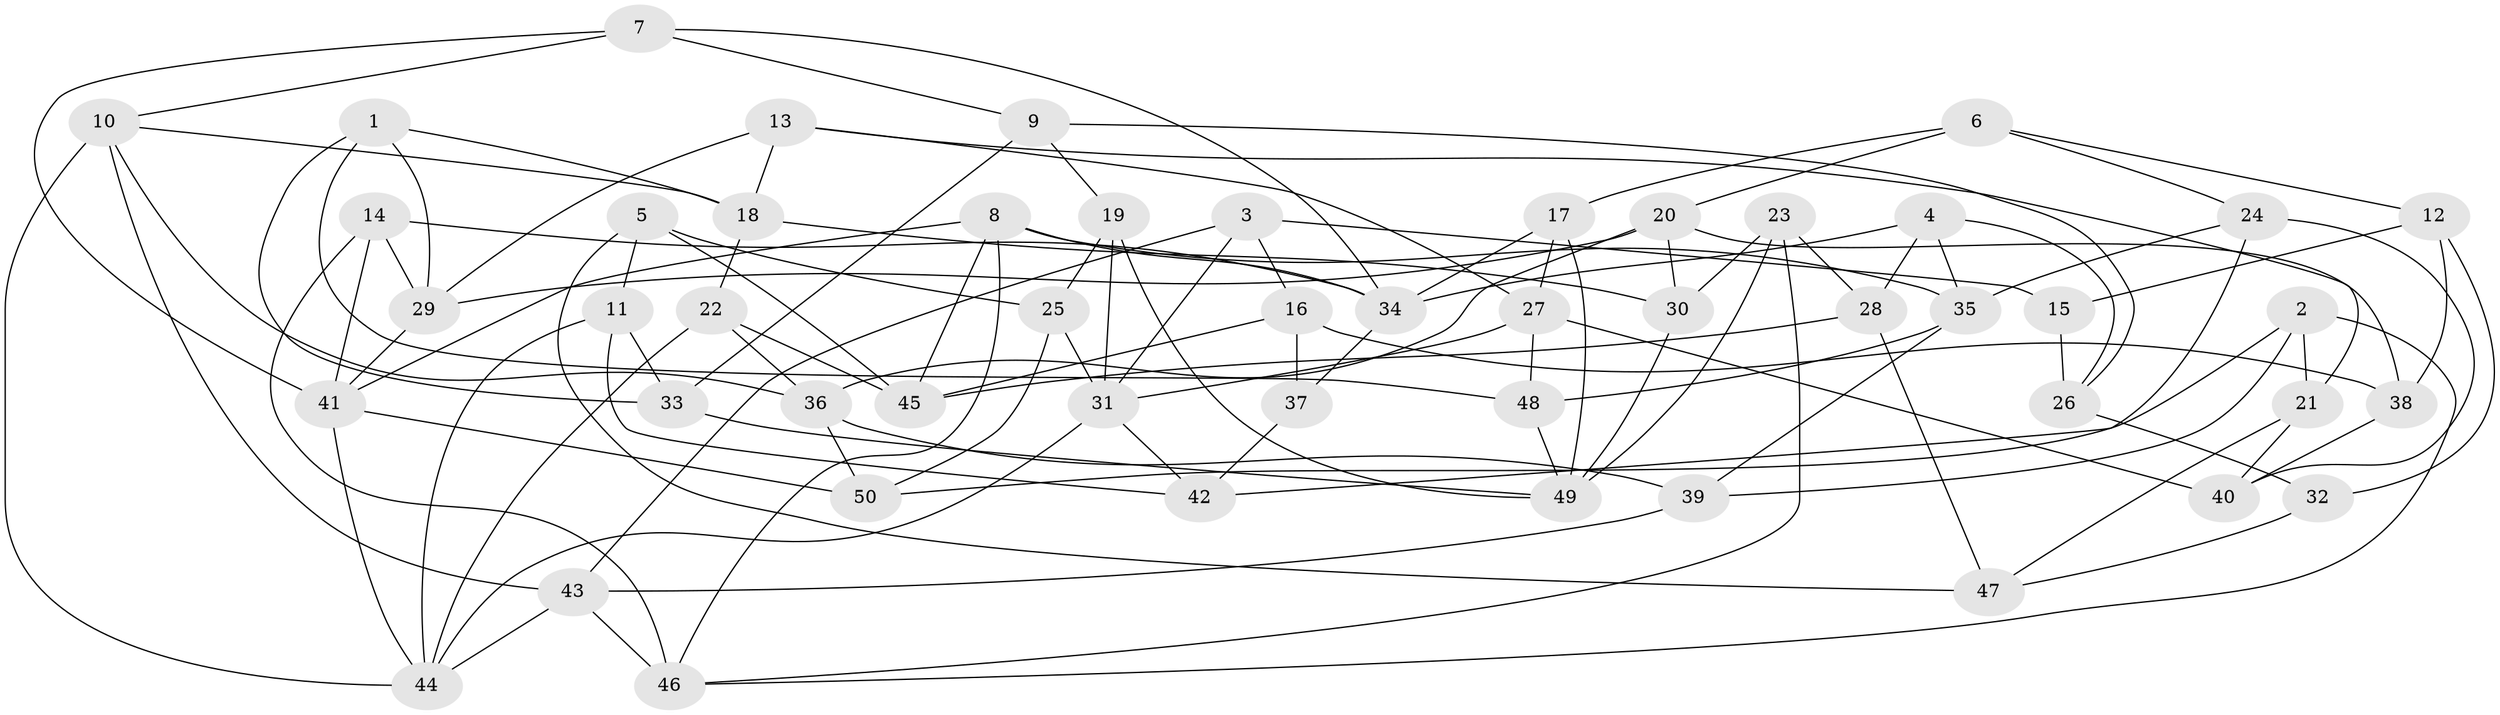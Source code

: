 // original degree distribution, {4: 1.0}
// Generated by graph-tools (version 1.1) at 2025/38/03/04/25 23:38:08]
// undirected, 50 vertices, 109 edges
graph export_dot {
  node [color=gray90,style=filled];
  1;
  2;
  3;
  4;
  5;
  6;
  7;
  8;
  9;
  10;
  11;
  12;
  13;
  14;
  15;
  16;
  17;
  18;
  19;
  20;
  21;
  22;
  23;
  24;
  25;
  26;
  27;
  28;
  29;
  30;
  31;
  32;
  33;
  34;
  35;
  36;
  37;
  38;
  39;
  40;
  41;
  42;
  43;
  44;
  45;
  46;
  47;
  48;
  49;
  50;
  1 -- 18 [weight=1.0];
  1 -- 29 [weight=1.0];
  1 -- 33 [weight=1.0];
  1 -- 48 [weight=1.0];
  2 -- 21 [weight=1.0];
  2 -- 39 [weight=1.0];
  2 -- 46 [weight=1.0];
  2 -- 50 [weight=1.0];
  3 -- 15 [weight=1.0];
  3 -- 16 [weight=1.0];
  3 -- 31 [weight=1.0];
  3 -- 43 [weight=1.0];
  4 -- 26 [weight=1.0];
  4 -- 28 [weight=1.0];
  4 -- 34 [weight=1.0];
  4 -- 35 [weight=1.0];
  5 -- 11 [weight=1.0];
  5 -- 25 [weight=1.0];
  5 -- 45 [weight=1.0];
  5 -- 47 [weight=1.0];
  6 -- 12 [weight=1.0];
  6 -- 17 [weight=1.0];
  6 -- 20 [weight=1.0];
  6 -- 24 [weight=1.0];
  7 -- 9 [weight=1.0];
  7 -- 10 [weight=1.0];
  7 -- 34 [weight=1.0];
  7 -- 41 [weight=1.0];
  8 -- 34 [weight=1.0];
  8 -- 35 [weight=2.0];
  8 -- 41 [weight=1.0];
  8 -- 45 [weight=1.0];
  8 -- 46 [weight=1.0];
  9 -- 19 [weight=1.0];
  9 -- 26 [weight=1.0];
  9 -- 33 [weight=1.0];
  10 -- 18 [weight=1.0];
  10 -- 36 [weight=1.0];
  10 -- 43 [weight=2.0];
  10 -- 44 [weight=1.0];
  11 -- 33 [weight=1.0];
  11 -- 42 [weight=1.0];
  11 -- 44 [weight=1.0];
  12 -- 15 [weight=1.0];
  12 -- 32 [weight=1.0];
  12 -- 38 [weight=1.0];
  13 -- 18 [weight=2.0];
  13 -- 21 [weight=1.0];
  13 -- 27 [weight=2.0];
  13 -- 29 [weight=1.0];
  14 -- 29 [weight=2.0];
  14 -- 34 [weight=1.0];
  14 -- 41 [weight=1.0];
  14 -- 46 [weight=2.0];
  15 -- 26 [weight=2.0];
  16 -- 37 [weight=2.0];
  16 -- 38 [weight=1.0];
  16 -- 45 [weight=2.0];
  17 -- 27 [weight=1.0];
  17 -- 34 [weight=1.0];
  17 -- 49 [weight=1.0];
  18 -- 22 [weight=1.0];
  18 -- 30 [weight=1.0];
  19 -- 25 [weight=1.0];
  19 -- 31 [weight=1.0];
  19 -- 49 [weight=1.0];
  20 -- 29 [weight=1.0];
  20 -- 30 [weight=1.0];
  20 -- 36 [weight=2.0];
  20 -- 38 [weight=1.0];
  21 -- 40 [weight=1.0];
  21 -- 47 [weight=1.0];
  22 -- 36 [weight=1.0];
  22 -- 44 [weight=1.0];
  22 -- 45 [weight=1.0];
  23 -- 28 [weight=1.0];
  23 -- 30 [weight=1.0];
  23 -- 46 [weight=1.0];
  23 -- 49 [weight=1.0];
  24 -- 35 [weight=1.0];
  24 -- 40 [weight=1.0];
  24 -- 42 [weight=1.0];
  25 -- 31 [weight=1.0];
  25 -- 50 [weight=1.0];
  26 -- 32 [weight=2.0];
  27 -- 31 [weight=1.0];
  27 -- 40 [weight=1.0];
  27 -- 48 [weight=1.0];
  28 -- 45 [weight=1.0];
  28 -- 47 [weight=1.0];
  29 -- 41 [weight=1.0];
  30 -- 49 [weight=1.0];
  31 -- 42 [weight=1.0];
  31 -- 44 [weight=1.0];
  32 -- 47 [weight=1.0];
  33 -- 49 [weight=1.0];
  34 -- 37 [weight=1.0];
  35 -- 39 [weight=1.0];
  35 -- 48 [weight=1.0];
  36 -- 39 [weight=1.0];
  36 -- 50 [weight=1.0];
  37 -- 42 [weight=1.0];
  38 -- 40 [weight=1.0];
  39 -- 43 [weight=1.0];
  41 -- 44 [weight=1.0];
  41 -- 50 [weight=1.0];
  43 -- 44 [weight=1.0];
  43 -- 46 [weight=1.0];
  48 -- 49 [weight=1.0];
}
